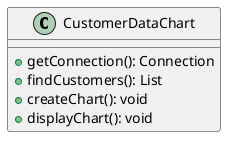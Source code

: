 @startuml
'https://plantuml.com/class-diagram

class CustomerDataChart {
    +getConnection(): Connection
    +findCustomers(): List
    +createChart(): void
    +displayChart(): void
}

@enduml
